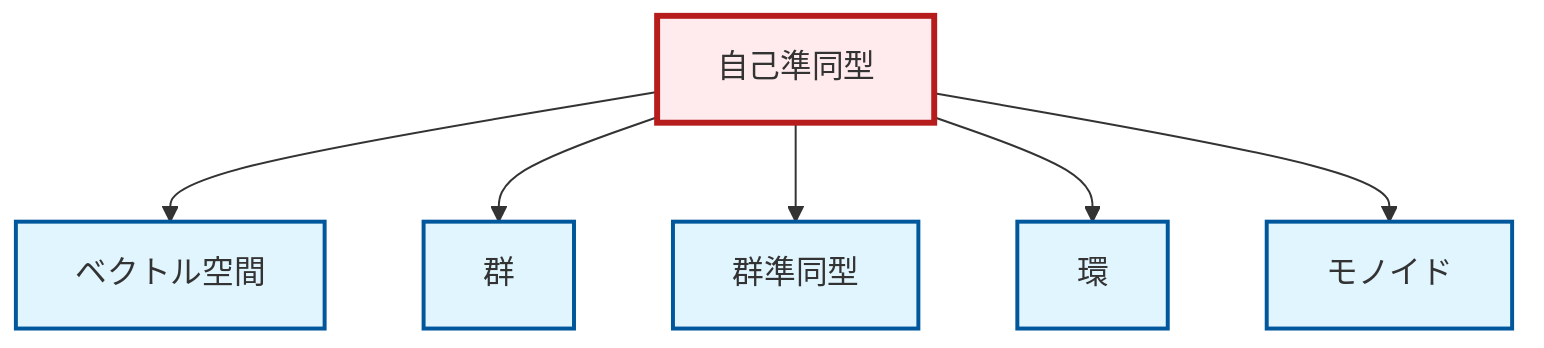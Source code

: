 graph TD
    classDef definition fill:#e1f5fe,stroke:#01579b,stroke-width:2px
    classDef theorem fill:#f3e5f5,stroke:#4a148c,stroke-width:2px
    classDef axiom fill:#fff3e0,stroke:#e65100,stroke-width:2px
    classDef example fill:#e8f5e9,stroke:#1b5e20,stroke-width:2px
    classDef current fill:#ffebee,stroke:#b71c1c,stroke-width:3px
    def-group["群"]:::definition
    def-ring["環"]:::definition
    def-monoid["モノイド"]:::definition
    def-vector-space["ベクトル空間"]:::definition
    def-homomorphism["群準同型"]:::definition
    def-endomorphism["自己準同型"]:::definition
    def-endomorphism --> def-vector-space
    def-endomorphism --> def-group
    def-endomorphism --> def-homomorphism
    def-endomorphism --> def-ring
    def-endomorphism --> def-monoid
    class def-endomorphism current